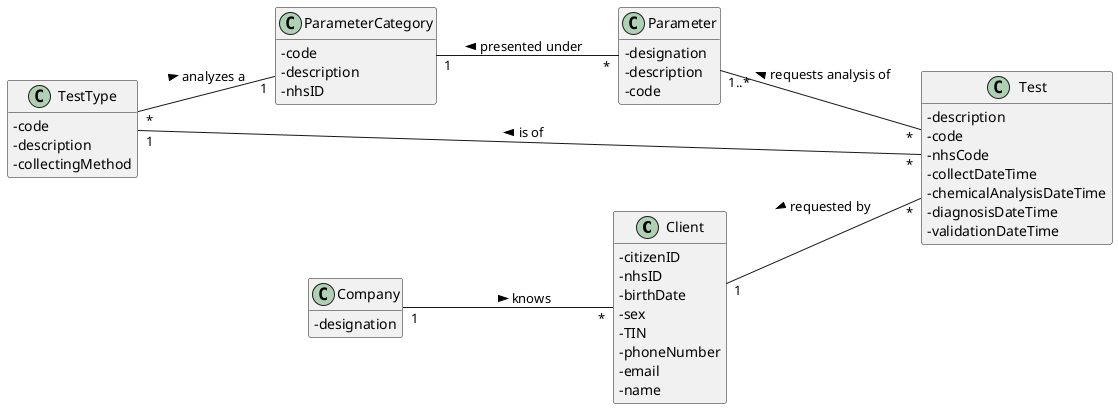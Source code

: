 @startuml
'https://plantuml.com/class-diagram

hide methods
skinparam classAttributeIconSize 0
left to right direction


class Client
class Company
class ParameterCategory
class Parameter
class TestType
class Test

TestType "*" -- "1" ParameterCategory : > analyzes a
TestType "1" -- "*" Test: < is of
ParameterCategory "1" -- "*" Parameter : < presented under
Parameter "1..*" -- "*" Test : < requests analysis of
Client "1" -- "*" Test : < requested by
Company "1" -- "*" Client : > knows

class Company{
-designation
}

class Client{
-citizenID
-nhsID
-birthDate
-sex
-TIN
-phoneNumber
-email
-name
}

class ParameterCategory{
-code
-description
-nhsID
}

class Parameter{
-designation
-description
-code
}

class TestType{
-code
-description
-collectingMethod
}

class Test{
-description
-code
-nhsCode
-collectDateTime
-chemicalAnalysisDateTime
-diagnosisDateTime
-validationDateTime
}


@enduml